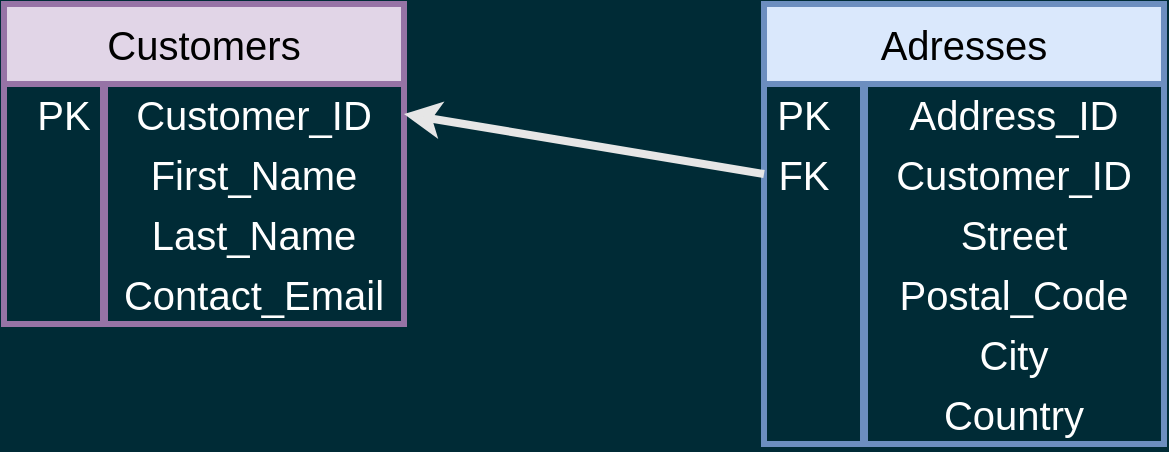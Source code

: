 <mxfile version="20.3.0" type="device"><diagram id="rWBFUB3dFDfEbacnAL-T" name="Page-1"><mxGraphModel dx="4401" dy="1227" grid="1" gridSize="10" guides="1" tooltips="1" connect="1" arrows="1" fold="1" page="1" pageScale="1" pageWidth="2339" pageHeight="3300" background="#002B36" math="0" shadow="0"><root><mxCell id="0"/><mxCell id="1" parent="0"/><mxCell id="6JQ7Cjr-Vhbk8lOYUmoc-11" value="&lt;font style=&quot;font-size: 20px;&quot;&gt;Customers&lt;/font&gt;" style="rounded=0;whiteSpace=wrap;html=1;fillColor=#e1d5e7;strokeColor=#9673a6;strokeWidth=3;" parent="1" vertex="1"><mxGeometry x="-1940" y="360" width="200" height="40" as="geometry"/></mxCell><mxCell id="ZZ-A8ITXMuJPLn4Lp4CW-1" value="PK" style="text;html=1;strokeColor=none;fillColor=none;align=center;verticalAlign=middle;whiteSpace=wrap;rounded=0;strokeWidth=6;fontSize=20;fontColor=#FFFFFF;" vertex="1" parent="1"><mxGeometry x="-1940" y="400" width="60" height="30" as="geometry"/></mxCell><mxCell id="ZZ-A8ITXMuJPLn4Lp4CW-28" value="" style="rounded=0;whiteSpace=wrap;html=1;strokeColor=#9673a6;strokeWidth=3;fontSize=20;fillColor=none;" vertex="1" parent="1"><mxGeometry x="-1940" y="400" width="200" height="120" as="geometry"/></mxCell><mxCell id="ZZ-A8ITXMuJPLn4Lp4CW-29" value="Customer_ID" style="text;html=1;strokeColor=none;fillColor=none;align=center;verticalAlign=middle;whiteSpace=wrap;rounded=0;strokeWidth=6;fontSize=20;fontColor=#FFFFFF;" vertex="1" parent="1"><mxGeometry x="-1890" y="400" width="150" height="30" as="geometry"/></mxCell><mxCell id="ZZ-A8ITXMuJPLn4Lp4CW-30" value="First_Name" style="text;html=1;strokeColor=none;fillColor=none;align=center;verticalAlign=middle;whiteSpace=wrap;rounded=0;strokeWidth=6;fontSize=20;fontColor=#FFFFFF;" vertex="1" parent="1"><mxGeometry x="-1890" y="430" width="150" height="30" as="geometry"/></mxCell><mxCell id="ZZ-A8ITXMuJPLn4Lp4CW-31" value="Last_Name" style="text;html=1;strokeColor=none;fillColor=none;align=center;verticalAlign=middle;whiteSpace=wrap;rounded=0;strokeWidth=6;fontSize=20;fontColor=#FFFFFF;" vertex="1" parent="1"><mxGeometry x="-1890" y="460" width="150" height="30" as="geometry"/></mxCell><mxCell id="ZZ-A8ITXMuJPLn4Lp4CW-32" value="Contact_Email" style="text;html=1;strokeColor=none;fillColor=none;align=center;verticalAlign=middle;whiteSpace=wrap;rounded=0;strokeWidth=6;fontSize=20;fontColor=#FFFFFF;" vertex="1" parent="1"><mxGeometry x="-1890" y="490" width="150" height="30" as="geometry"/></mxCell><mxCell id="ZZ-A8ITXMuJPLn4Lp4CW-33" value="" style="endArrow=none;html=1;rounded=0;strokeColor=#9673a6;strokeWidth=4;fontSize=20;fontColor=#FFFFFF;entryX=0;entryY=0;entryDx=0;entryDy=0;exitX=0.25;exitY=1;exitDx=0;exitDy=0;fillColor=#e1d5e7;" edge="1" parent="1" source="ZZ-A8ITXMuJPLn4Lp4CW-28" target="ZZ-A8ITXMuJPLn4Lp4CW-29"><mxGeometry width="50" height="50" relative="1" as="geometry"><mxPoint x="-1060" y="890" as="sourcePoint"/><mxPoint x="-1010" y="840" as="targetPoint"/></mxGeometry></mxCell><mxCell id="ZZ-A8ITXMuJPLn4Lp4CW-34" value="&lt;font style=&quot;font-size: 20px;&quot;&gt;Adresses&lt;/font&gt;" style="rounded=0;whiteSpace=wrap;html=1;fillColor=#dae8fc;strokeColor=#6c8ebf;strokeWidth=3;" vertex="1" parent="1"><mxGeometry x="-1560" y="360" width="200" height="40" as="geometry"/></mxCell><mxCell id="ZZ-A8ITXMuJPLn4Lp4CW-35" value="PK" style="text;html=1;strokeColor=none;fillColor=none;align=center;verticalAlign=middle;whiteSpace=wrap;rounded=0;strokeWidth=6;fontSize=20;fontColor=#FFFFFF;" vertex="1" parent="1"><mxGeometry x="-1570" y="400" width="60" height="30" as="geometry"/></mxCell><mxCell id="ZZ-A8ITXMuJPLn4Lp4CW-36" value="" style="rounded=0;whiteSpace=wrap;html=1;strokeColor=#6c8ebf;strokeWidth=3;fontSize=20;fillColor=none;" vertex="1" parent="1"><mxGeometry x="-1560" y="400" width="200" height="180" as="geometry"/></mxCell><mxCell id="ZZ-A8ITXMuJPLn4Lp4CW-37" value="Address_ID" style="text;html=1;strokeColor=none;fillColor=none;align=center;verticalAlign=middle;whiteSpace=wrap;rounded=0;strokeWidth=6;fontSize=20;fontColor=#FFFFFF;" vertex="1" parent="1"><mxGeometry x="-1510" y="400" width="150" height="30" as="geometry"/></mxCell><mxCell id="ZZ-A8ITXMuJPLn4Lp4CW-38" value="Customer_ID" style="text;html=1;strokeColor=none;fillColor=none;align=center;verticalAlign=middle;whiteSpace=wrap;rounded=0;strokeWidth=6;fontSize=20;fontColor=#FFFFFF;" vertex="1" parent="1"><mxGeometry x="-1510" y="430" width="150" height="30" as="geometry"/></mxCell><mxCell id="ZZ-A8ITXMuJPLn4Lp4CW-39" value="Street" style="text;html=1;strokeColor=none;fillColor=none;align=center;verticalAlign=middle;whiteSpace=wrap;rounded=0;strokeWidth=6;fontSize=20;fontColor=#FFFFFF;" vertex="1" parent="1"><mxGeometry x="-1510" y="460" width="150" height="30" as="geometry"/></mxCell><mxCell id="ZZ-A8ITXMuJPLn4Lp4CW-40" value="Postal_Code" style="text;html=1;strokeColor=none;fillColor=none;align=center;verticalAlign=middle;whiteSpace=wrap;rounded=0;strokeWidth=6;fontSize=20;fontColor=#FFFFFF;" vertex="1" parent="1"><mxGeometry x="-1510" y="490" width="150" height="30" as="geometry"/></mxCell><mxCell id="ZZ-A8ITXMuJPLn4Lp4CW-41" value="" style="endArrow=none;html=1;rounded=0;strokeColor=#6c8ebf;strokeWidth=4;fontSize=20;fontColor=#FFFFFF;entryX=0;entryY=0;entryDx=0;entryDy=0;exitX=0.25;exitY=1;exitDx=0;exitDy=0;fillColor=#dae8fc;" edge="1" parent="1" source="ZZ-A8ITXMuJPLn4Lp4CW-36" target="ZZ-A8ITXMuJPLn4Lp4CW-37"><mxGeometry width="50" height="50" relative="1" as="geometry"><mxPoint x="-680" y="890" as="sourcePoint"/><mxPoint x="-630" y="840" as="targetPoint"/></mxGeometry></mxCell><mxCell id="ZZ-A8ITXMuJPLn4Lp4CW-46" style="edgeStyle=none;rounded=0;orthogonalLoop=1;jettySize=auto;html=1;exitX=0;exitY=0.5;exitDx=0;exitDy=0;entryX=1;entryY=0.5;entryDx=0;entryDy=0;strokeColor=#E6E6E6;strokeWidth=4;fontSize=20;fontColor=#FFFFFF;" edge="1" parent="1" source="ZZ-A8ITXMuJPLn4Lp4CW-42" target="ZZ-A8ITXMuJPLn4Lp4CW-29"><mxGeometry relative="1" as="geometry"/></mxCell><mxCell id="ZZ-A8ITXMuJPLn4Lp4CW-42" value="FK" style="text;html=1;strokeColor=none;fillColor=none;align=center;verticalAlign=middle;whiteSpace=wrap;rounded=0;strokeWidth=6;fontSize=20;fontColor=#FFFFFF;" vertex="1" parent="1"><mxGeometry x="-1560" y="430" width="40" height="30" as="geometry"/></mxCell><mxCell id="ZZ-A8ITXMuJPLn4Lp4CW-43" value="City" style="text;html=1;strokeColor=none;fillColor=none;align=center;verticalAlign=middle;whiteSpace=wrap;rounded=0;strokeWidth=6;fontSize=20;fontColor=#FFFFFF;" vertex="1" parent="1"><mxGeometry x="-1510" y="520" width="150" height="30" as="geometry"/></mxCell><mxCell id="ZZ-A8ITXMuJPLn4Lp4CW-44" value="Country" style="text;html=1;strokeColor=none;fillColor=none;align=center;verticalAlign=middle;whiteSpace=wrap;rounded=0;strokeWidth=6;fontSize=20;fontColor=#FFFFFF;" vertex="1" parent="1"><mxGeometry x="-1510" y="550" width="150" height="30" as="geometry"/></mxCell></root></mxGraphModel></diagram></mxfile>